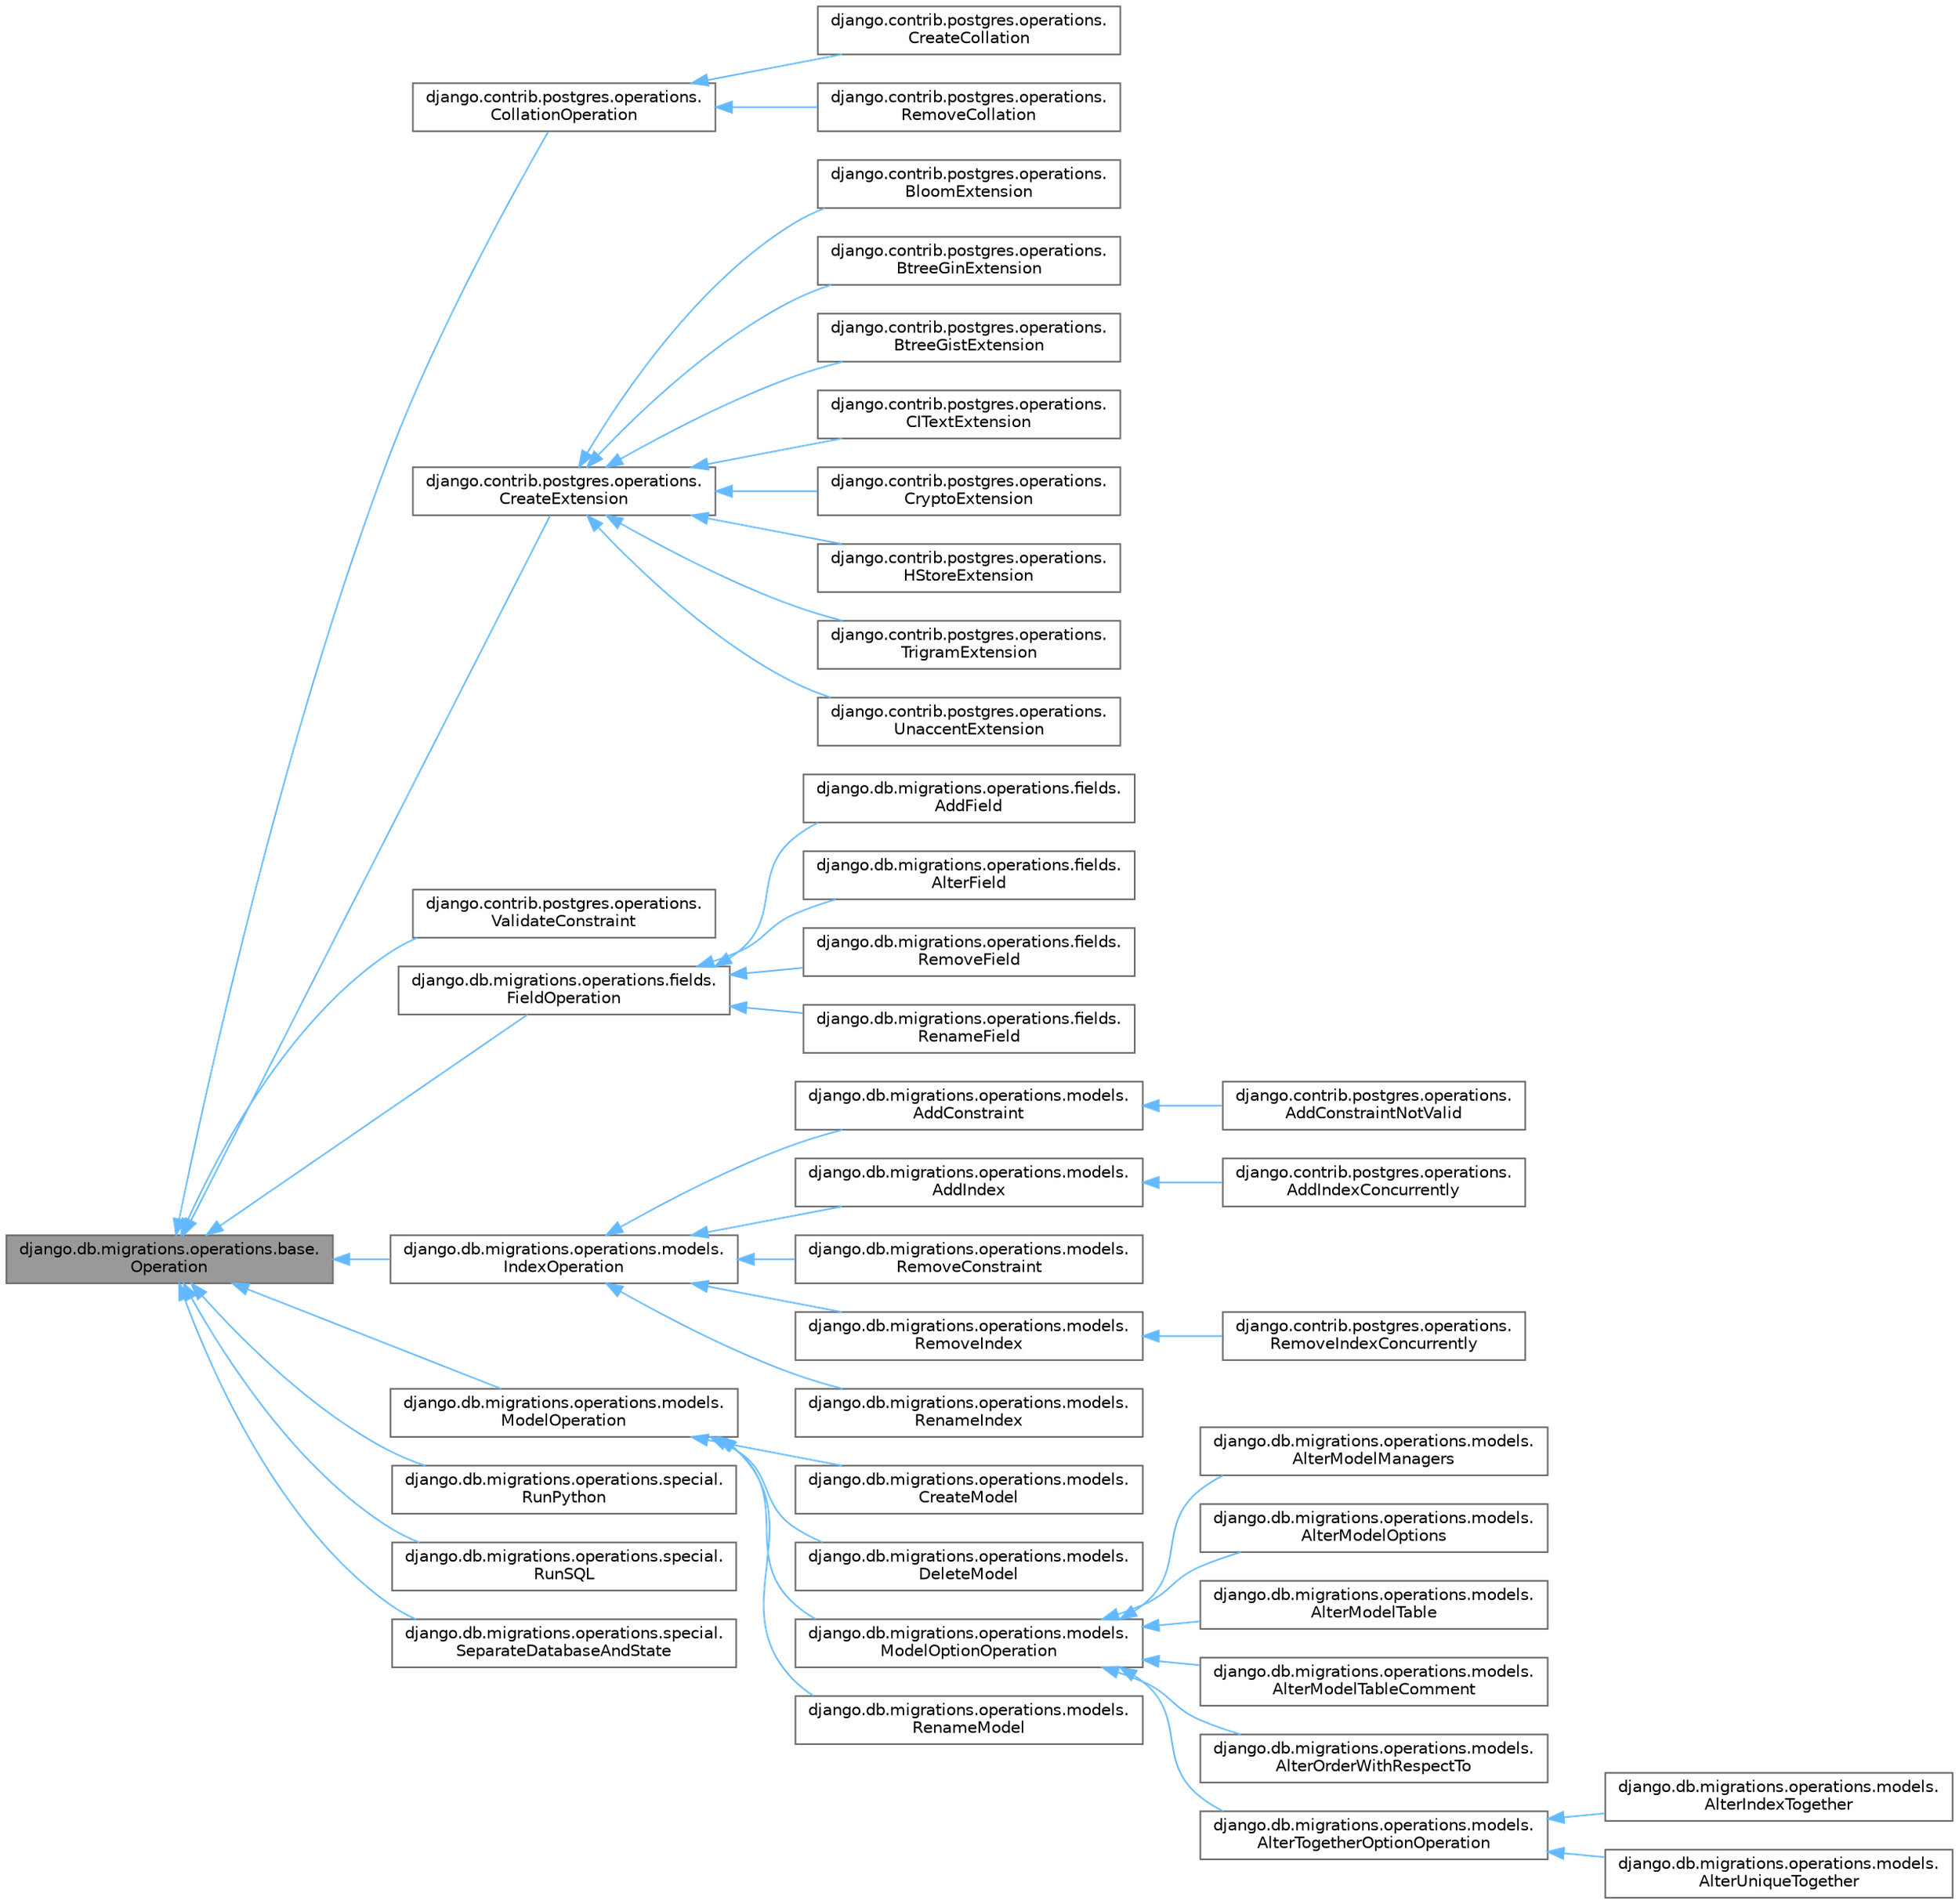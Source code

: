 digraph "django.db.migrations.operations.base.Operation"
{
 // LATEX_PDF_SIZE
  bgcolor="transparent";
  edge [fontname=Helvetica,fontsize=10,labelfontname=Helvetica,labelfontsize=10];
  node [fontname=Helvetica,fontsize=10,shape=box,height=0.2,width=0.4];
  rankdir="LR";
  Node1 [id="Node000001",label="django.db.migrations.operations.base.\lOperation",height=0.2,width=0.4,color="gray40", fillcolor="grey60", style="filled", fontcolor="black",tooltip=" "];
  Node1 -> Node2 [id="edge44_Node000001_Node000002",dir="back",color="steelblue1",style="solid",tooltip=" "];
  Node2 [id="Node000002",label="django.contrib.postgres.operations.\lCollationOperation",height=0.2,width=0.4,color="gray40", fillcolor="white", style="filled",URL="$classdjango_1_1contrib_1_1postgres_1_1operations_1_1CollationOperation.html",tooltip=" "];
  Node2 -> Node3 [id="edge45_Node000002_Node000003",dir="back",color="steelblue1",style="solid",tooltip=" "];
  Node3 [id="Node000003",label="django.contrib.postgres.operations.\lCreateCollation",height=0.2,width=0.4,color="gray40", fillcolor="white", style="filled",URL="$classdjango_1_1contrib_1_1postgres_1_1operations_1_1CreateCollation.html",tooltip=" "];
  Node2 -> Node4 [id="edge46_Node000002_Node000004",dir="back",color="steelblue1",style="solid",tooltip=" "];
  Node4 [id="Node000004",label="django.contrib.postgres.operations.\lRemoveCollation",height=0.2,width=0.4,color="gray40", fillcolor="white", style="filled",URL="$classdjango_1_1contrib_1_1postgres_1_1operations_1_1RemoveCollation.html",tooltip=" "];
  Node1 -> Node5 [id="edge47_Node000001_Node000005",dir="back",color="steelblue1",style="solid",tooltip=" "];
  Node5 [id="Node000005",label="django.contrib.postgres.operations.\lCreateExtension",height=0.2,width=0.4,color="gray40", fillcolor="white", style="filled",URL="$classdjango_1_1contrib_1_1postgres_1_1operations_1_1CreateExtension.html",tooltip=" "];
  Node5 -> Node6 [id="edge48_Node000005_Node000006",dir="back",color="steelblue1",style="solid",tooltip=" "];
  Node6 [id="Node000006",label="django.contrib.postgres.operations.\lBloomExtension",height=0.2,width=0.4,color="gray40", fillcolor="white", style="filled",URL="$classdjango_1_1contrib_1_1postgres_1_1operations_1_1BloomExtension.html",tooltip=" "];
  Node5 -> Node7 [id="edge49_Node000005_Node000007",dir="back",color="steelblue1",style="solid",tooltip=" "];
  Node7 [id="Node000007",label="django.contrib.postgres.operations.\lBtreeGinExtension",height=0.2,width=0.4,color="gray40", fillcolor="white", style="filled",URL="$classdjango_1_1contrib_1_1postgres_1_1operations_1_1BtreeGinExtension.html",tooltip=" "];
  Node5 -> Node8 [id="edge50_Node000005_Node000008",dir="back",color="steelblue1",style="solid",tooltip=" "];
  Node8 [id="Node000008",label="django.contrib.postgres.operations.\lBtreeGistExtension",height=0.2,width=0.4,color="gray40", fillcolor="white", style="filled",URL="$classdjango_1_1contrib_1_1postgres_1_1operations_1_1BtreeGistExtension.html",tooltip=" "];
  Node5 -> Node9 [id="edge51_Node000005_Node000009",dir="back",color="steelblue1",style="solid",tooltip=" "];
  Node9 [id="Node000009",label="django.contrib.postgres.operations.\lCITextExtension",height=0.2,width=0.4,color="gray40", fillcolor="white", style="filled",URL="$classdjango_1_1contrib_1_1postgres_1_1operations_1_1CITextExtension.html",tooltip=" "];
  Node5 -> Node10 [id="edge52_Node000005_Node000010",dir="back",color="steelblue1",style="solid",tooltip=" "];
  Node10 [id="Node000010",label="django.contrib.postgres.operations.\lCryptoExtension",height=0.2,width=0.4,color="gray40", fillcolor="white", style="filled",URL="$classdjango_1_1contrib_1_1postgres_1_1operations_1_1CryptoExtension.html",tooltip=" "];
  Node5 -> Node11 [id="edge53_Node000005_Node000011",dir="back",color="steelblue1",style="solid",tooltip=" "];
  Node11 [id="Node000011",label="django.contrib.postgres.operations.\lHStoreExtension",height=0.2,width=0.4,color="gray40", fillcolor="white", style="filled",URL="$classdjango_1_1contrib_1_1postgres_1_1operations_1_1HStoreExtension.html",tooltip=" "];
  Node5 -> Node12 [id="edge54_Node000005_Node000012",dir="back",color="steelblue1",style="solid",tooltip=" "];
  Node12 [id="Node000012",label="django.contrib.postgres.operations.\lTrigramExtension",height=0.2,width=0.4,color="gray40", fillcolor="white", style="filled",URL="$classdjango_1_1contrib_1_1postgres_1_1operations_1_1TrigramExtension.html",tooltip=" "];
  Node5 -> Node13 [id="edge55_Node000005_Node000013",dir="back",color="steelblue1",style="solid",tooltip=" "];
  Node13 [id="Node000013",label="django.contrib.postgres.operations.\lUnaccentExtension",height=0.2,width=0.4,color="gray40", fillcolor="white", style="filled",URL="$classdjango_1_1contrib_1_1postgres_1_1operations_1_1UnaccentExtension.html",tooltip=" "];
  Node1 -> Node14 [id="edge56_Node000001_Node000014",dir="back",color="steelblue1",style="solid",tooltip=" "];
  Node14 [id="Node000014",label="django.contrib.postgres.operations.\lValidateConstraint",height=0.2,width=0.4,color="gray40", fillcolor="white", style="filled",URL="$classdjango_1_1contrib_1_1postgres_1_1operations_1_1ValidateConstraint.html",tooltip=" "];
  Node1 -> Node15 [id="edge57_Node000001_Node000015",dir="back",color="steelblue1",style="solid",tooltip=" "];
  Node15 [id="Node000015",label="django.db.migrations.operations.fields.\lFieldOperation",height=0.2,width=0.4,color="gray40", fillcolor="white", style="filled",URL="$classdjango_1_1db_1_1migrations_1_1operations_1_1fields_1_1FieldOperation.html",tooltip=" "];
  Node15 -> Node16 [id="edge58_Node000015_Node000016",dir="back",color="steelblue1",style="solid",tooltip=" "];
  Node16 [id="Node000016",label="django.db.migrations.operations.fields.\lAddField",height=0.2,width=0.4,color="gray40", fillcolor="white", style="filled",URL="$classdjango_1_1db_1_1migrations_1_1operations_1_1fields_1_1AddField.html",tooltip=" "];
  Node15 -> Node17 [id="edge59_Node000015_Node000017",dir="back",color="steelblue1",style="solid",tooltip=" "];
  Node17 [id="Node000017",label="django.db.migrations.operations.fields.\lAlterField",height=0.2,width=0.4,color="gray40", fillcolor="white", style="filled",URL="$classdjango_1_1db_1_1migrations_1_1operations_1_1fields_1_1AlterField.html",tooltip=" "];
  Node15 -> Node18 [id="edge60_Node000015_Node000018",dir="back",color="steelblue1",style="solid",tooltip=" "];
  Node18 [id="Node000018",label="django.db.migrations.operations.fields.\lRemoveField",height=0.2,width=0.4,color="gray40", fillcolor="white", style="filled",URL="$classdjango_1_1db_1_1migrations_1_1operations_1_1fields_1_1RemoveField.html",tooltip=" "];
  Node15 -> Node19 [id="edge61_Node000015_Node000019",dir="back",color="steelblue1",style="solid",tooltip=" "];
  Node19 [id="Node000019",label="django.db.migrations.operations.fields.\lRenameField",height=0.2,width=0.4,color="gray40", fillcolor="white", style="filled",URL="$classdjango_1_1db_1_1migrations_1_1operations_1_1fields_1_1RenameField.html",tooltip=" "];
  Node1 -> Node20 [id="edge62_Node000001_Node000020",dir="back",color="steelblue1",style="solid",tooltip=" "];
  Node20 [id="Node000020",label="django.db.migrations.operations.models.\lIndexOperation",height=0.2,width=0.4,color="gray40", fillcolor="white", style="filled",URL="$classdjango_1_1db_1_1migrations_1_1operations_1_1models_1_1IndexOperation.html",tooltip=" "];
  Node20 -> Node21 [id="edge63_Node000020_Node000021",dir="back",color="steelblue1",style="solid",tooltip=" "];
  Node21 [id="Node000021",label="django.db.migrations.operations.models.\lAddConstraint",height=0.2,width=0.4,color="gray40", fillcolor="white", style="filled",URL="$classdjango_1_1db_1_1migrations_1_1operations_1_1models_1_1AddConstraint.html",tooltip=" "];
  Node21 -> Node22 [id="edge64_Node000021_Node000022",dir="back",color="steelblue1",style="solid",tooltip=" "];
  Node22 [id="Node000022",label="django.contrib.postgres.operations.\lAddConstraintNotValid",height=0.2,width=0.4,color="gray40", fillcolor="white", style="filled",URL="$classdjango_1_1contrib_1_1postgres_1_1operations_1_1AddConstraintNotValid.html",tooltip=" "];
  Node20 -> Node23 [id="edge65_Node000020_Node000023",dir="back",color="steelblue1",style="solid",tooltip=" "];
  Node23 [id="Node000023",label="django.db.migrations.operations.models.\lAddIndex",height=0.2,width=0.4,color="gray40", fillcolor="white", style="filled",URL="$classdjango_1_1db_1_1migrations_1_1operations_1_1models_1_1AddIndex.html",tooltip=" "];
  Node23 -> Node24 [id="edge66_Node000023_Node000024",dir="back",color="steelblue1",style="solid",tooltip=" "];
  Node24 [id="Node000024",label="django.contrib.postgres.operations.\lAddIndexConcurrently",height=0.2,width=0.4,color="gray40", fillcolor="white", style="filled",URL="$classdjango_1_1contrib_1_1postgres_1_1operations_1_1AddIndexConcurrently.html",tooltip=" "];
  Node20 -> Node25 [id="edge67_Node000020_Node000025",dir="back",color="steelblue1",style="solid",tooltip=" "];
  Node25 [id="Node000025",label="django.db.migrations.operations.models.\lRemoveConstraint",height=0.2,width=0.4,color="gray40", fillcolor="white", style="filled",URL="$classdjango_1_1db_1_1migrations_1_1operations_1_1models_1_1RemoveConstraint.html",tooltip=" "];
  Node20 -> Node26 [id="edge68_Node000020_Node000026",dir="back",color="steelblue1",style="solid",tooltip=" "];
  Node26 [id="Node000026",label="django.db.migrations.operations.models.\lRemoveIndex",height=0.2,width=0.4,color="gray40", fillcolor="white", style="filled",URL="$classdjango_1_1db_1_1migrations_1_1operations_1_1models_1_1RemoveIndex.html",tooltip=" "];
  Node26 -> Node27 [id="edge69_Node000026_Node000027",dir="back",color="steelblue1",style="solid",tooltip=" "];
  Node27 [id="Node000027",label="django.contrib.postgres.operations.\lRemoveIndexConcurrently",height=0.2,width=0.4,color="gray40", fillcolor="white", style="filled",URL="$classdjango_1_1contrib_1_1postgres_1_1operations_1_1RemoveIndexConcurrently.html",tooltip=" "];
  Node20 -> Node28 [id="edge70_Node000020_Node000028",dir="back",color="steelblue1",style="solid",tooltip=" "];
  Node28 [id="Node000028",label="django.db.migrations.operations.models.\lRenameIndex",height=0.2,width=0.4,color="gray40", fillcolor="white", style="filled",URL="$classdjango_1_1db_1_1migrations_1_1operations_1_1models_1_1RenameIndex.html",tooltip=" "];
  Node1 -> Node29 [id="edge71_Node000001_Node000029",dir="back",color="steelblue1",style="solid",tooltip=" "];
  Node29 [id="Node000029",label="django.db.migrations.operations.models.\lModelOperation",height=0.2,width=0.4,color="gray40", fillcolor="white", style="filled",URL="$classdjango_1_1db_1_1migrations_1_1operations_1_1models_1_1ModelOperation.html",tooltip=" "];
  Node29 -> Node30 [id="edge72_Node000029_Node000030",dir="back",color="steelblue1",style="solid",tooltip=" "];
  Node30 [id="Node000030",label="django.db.migrations.operations.models.\lCreateModel",height=0.2,width=0.4,color="gray40", fillcolor="white", style="filled",URL="$classdjango_1_1db_1_1migrations_1_1operations_1_1models_1_1CreateModel.html",tooltip=" "];
  Node29 -> Node31 [id="edge73_Node000029_Node000031",dir="back",color="steelblue1",style="solid",tooltip=" "];
  Node31 [id="Node000031",label="django.db.migrations.operations.models.\lDeleteModel",height=0.2,width=0.4,color="gray40", fillcolor="white", style="filled",URL="$classdjango_1_1db_1_1migrations_1_1operations_1_1models_1_1DeleteModel.html",tooltip=" "];
  Node29 -> Node32 [id="edge74_Node000029_Node000032",dir="back",color="steelblue1",style="solid",tooltip=" "];
  Node32 [id="Node000032",label="django.db.migrations.operations.models.\lModelOptionOperation",height=0.2,width=0.4,color="gray40", fillcolor="white", style="filled",URL="$classdjango_1_1db_1_1migrations_1_1operations_1_1models_1_1ModelOptionOperation.html",tooltip=" "];
  Node32 -> Node33 [id="edge75_Node000032_Node000033",dir="back",color="steelblue1",style="solid",tooltip=" "];
  Node33 [id="Node000033",label="django.db.migrations.operations.models.\lAlterModelManagers",height=0.2,width=0.4,color="gray40", fillcolor="white", style="filled",URL="$classdjango_1_1db_1_1migrations_1_1operations_1_1models_1_1AlterModelManagers.html",tooltip=" "];
  Node32 -> Node34 [id="edge76_Node000032_Node000034",dir="back",color="steelblue1",style="solid",tooltip=" "];
  Node34 [id="Node000034",label="django.db.migrations.operations.models.\lAlterModelOptions",height=0.2,width=0.4,color="gray40", fillcolor="white", style="filled",URL="$classdjango_1_1db_1_1migrations_1_1operations_1_1models_1_1AlterModelOptions.html",tooltip=" "];
  Node32 -> Node35 [id="edge77_Node000032_Node000035",dir="back",color="steelblue1",style="solid",tooltip=" "];
  Node35 [id="Node000035",label="django.db.migrations.operations.models.\lAlterModelTable",height=0.2,width=0.4,color="gray40", fillcolor="white", style="filled",URL="$classdjango_1_1db_1_1migrations_1_1operations_1_1models_1_1AlterModelTable.html",tooltip=" "];
  Node32 -> Node36 [id="edge78_Node000032_Node000036",dir="back",color="steelblue1",style="solid",tooltip=" "];
  Node36 [id="Node000036",label="django.db.migrations.operations.models.\lAlterModelTableComment",height=0.2,width=0.4,color="gray40", fillcolor="white", style="filled",URL="$classdjango_1_1db_1_1migrations_1_1operations_1_1models_1_1AlterModelTableComment.html",tooltip=" "];
  Node32 -> Node37 [id="edge79_Node000032_Node000037",dir="back",color="steelblue1",style="solid",tooltip=" "];
  Node37 [id="Node000037",label="django.db.migrations.operations.models.\lAlterOrderWithRespectTo",height=0.2,width=0.4,color="gray40", fillcolor="white", style="filled",URL="$classdjango_1_1db_1_1migrations_1_1operations_1_1models_1_1AlterOrderWithRespectTo.html",tooltip=" "];
  Node32 -> Node38 [id="edge80_Node000032_Node000038",dir="back",color="steelblue1",style="solid",tooltip=" "];
  Node38 [id="Node000038",label="django.db.migrations.operations.models.\lAlterTogetherOptionOperation",height=0.2,width=0.4,color="gray40", fillcolor="white", style="filled",URL="$classdjango_1_1db_1_1migrations_1_1operations_1_1models_1_1AlterTogetherOptionOperation.html",tooltip=" "];
  Node38 -> Node39 [id="edge81_Node000038_Node000039",dir="back",color="steelblue1",style="solid",tooltip=" "];
  Node39 [id="Node000039",label="django.db.migrations.operations.models.\lAlterIndexTogether",height=0.2,width=0.4,color="gray40", fillcolor="white", style="filled",URL="$classdjango_1_1db_1_1migrations_1_1operations_1_1models_1_1AlterIndexTogether.html",tooltip=" "];
  Node38 -> Node40 [id="edge82_Node000038_Node000040",dir="back",color="steelblue1",style="solid",tooltip=" "];
  Node40 [id="Node000040",label="django.db.migrations.operations.models.\lAlterUniqueTogether",height=0.2,width=0.4,color="gray40", fillcolor="white", style="filled",URL="$classdjango_1_1db_1_1migrations_1_1operations_1_1models_1_1AlterUniqueTogether.html",tooltip=" "];
  Node29 -> Node41 [id="edge83_Node000029_Node000041",dir="back",color="steelblue1",style="solid",tooltip=" "];
  Node41 [id="Node000041",label="django.db.migrations.operations.models.\lRenameModel",height=0.2,width=0.4,color="gray40", fillcolor="white", style="filled",URL="$classdjango_1_1db_1_1migrations_1_1operations_1_1models_1_1RenameModel.html",tooltip=" "];
  Node1 -> Node42 [id="edge84_Node000001_Node000042",dir="back",color="steelblue1",style="solid",tooltip=" "];
  Node42 [id="Node000042",label="django.db.migrations.operations.special.\lRunPython",height=0.2,width=0.4,color="gray40", fillcolor="white", style="filled",URL="$classdjango_1_1db_1_1migrations_1_1operations_1_1special_1_1RunPython.html",tooltip=" "];
  Node1 -> Node43 [id="edge85_Node000001_Node000043",dir="back",color="steelblue1",style="solid",tooltip=" "];
  Node43 [id="Node000043",label="django.db.migrations.operations.special.\lRunSQL",height=0.2,width=0.4,color="gray40", fillcolor="white", style="filled",URL="$classdjango_1_1db_1_1migrations_1_1operations_1_1special_1_1RunSQL.html",tooltip=" "];
  Node1 -> Node44 [id="edge86_Node000001_Node000044",dir="back",color="steelblue1",style="solid",tooltip=" "];
  Node44 [id="Node000044",label="django.db.migrations.operations.special.\lSeparateDatabaseAndState",height=0.2,width=0.4,color="gray40", fillcolor="white", style="filled",URL="$classdjango_1_1db_1_1migrations_1_1operations_1_1special_1_1SeparateDatabaseAndState.html",tooltip=" "];
}
